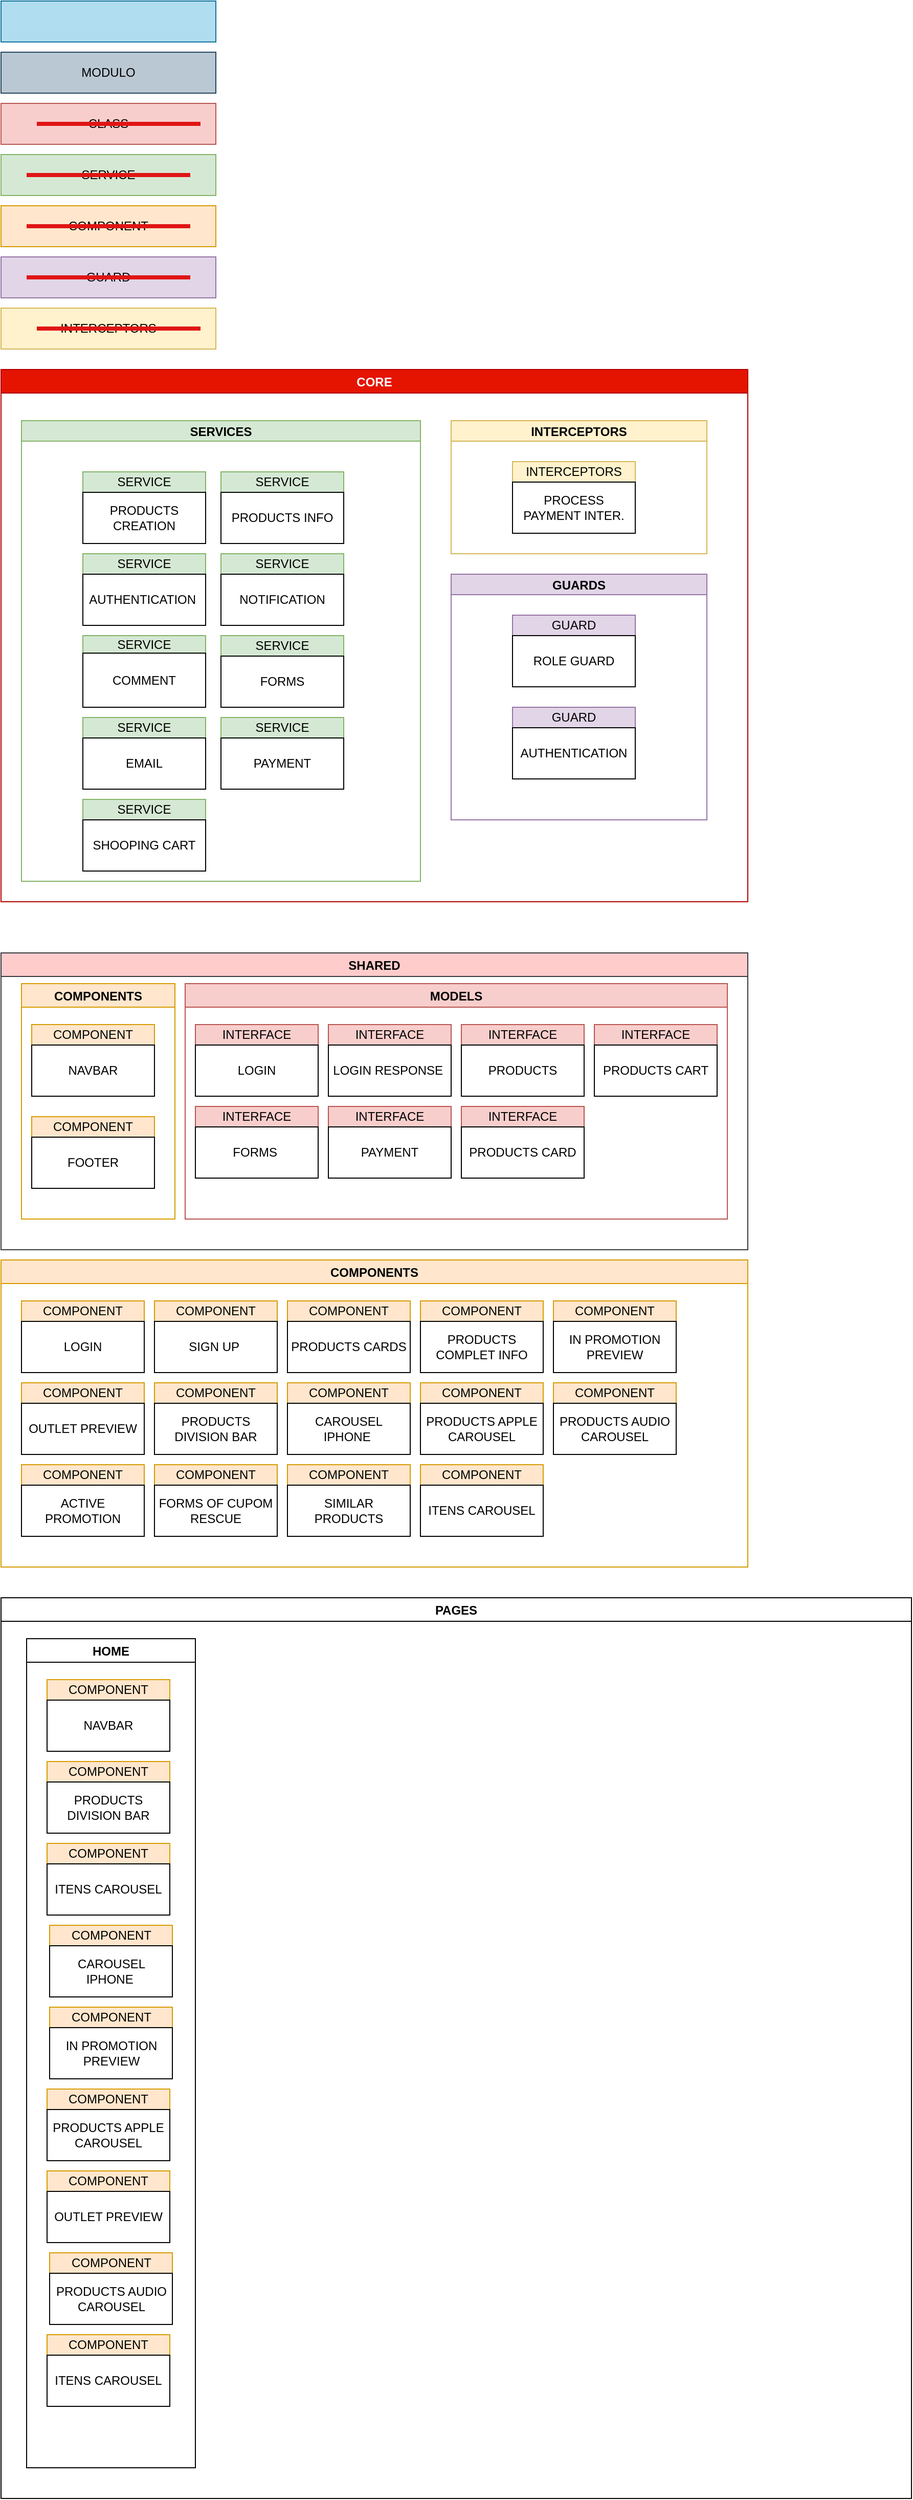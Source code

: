 <mxfile version="22.1.16" type="github">
  <diagram id="yPxyJZ8AM_hMuL3Unpa9" name="gitflow">
    <mxGraphModel dx="1131" dy="2143" grid="1" gridSize="10" guides="1" tooltips="1" connect="1" arrows="1" fold="1" page="1" pageScale="1" pageWidth="850" pageHeight="1100" math="0" shadow="0">
      <root>
        <mxCell id="0" />
        <mxCell id="1" parent="0" />
        <mxCell id="gPe9OrkZvvVKV1r3iufT-178" value="SERVICE" style="rounded=0;whiteSpace=wrap;html=1;fillColor=#d5e8d4;strokeColor=#82b366;" vertex="1" parent="1">
          <mxGeometry x="10" y="30" width="210" height="40" as="geometry" />
        </mxCell>
        <mxCell id="gPe9OrkZvvVKV1r3iufT-179" value="COMPONENT" style="rounded=0;whiteSpace=wrap;html=1;fillColor=#ffe6cc;strokeColor=#d79b00;" vertex="1" parent="1">
          <mxGeometry x="10" y="80" width="210" height="40" as="geometry" />
        </mxCell>
        <mxCell id="gPe9OrkZvvVKV1r3iufT-180" value="GUARD" style="rounded=0;whiteSpace=wrap;html=1;fillColor=#e1d5e7;strokeColor=#9673a6;" vertex="1" parent="1">
          <mxGeometry x="10" y="130" width="210" height="40" as="geometry" />
        </mxCell>
        <mxCell id="gPe9OrkZvvVKV1r3iufT-181" value="CLASS" style="rounded=0;whiteSpace=wrap;html=1;fillColor=#f8cecc;strokeColor=#b85450;" vertex="1" parent="1">
          <mxGeometry x="10" y="-20" width="210" height="40" as="geometry" />
        </mxCell>
        <mxCell id="gPe9OrkZvvVKV1r3iufT-182" value="COMPONENTS" style="swimlane;labelBackgroundColor=none;strokeColor=#d79b00;rounded=0;fillColor=#ffe6cc;" vertex="1" parent="1">
          <mxGeometry x="10" y="1110" width="730" height="300" as="geometry" />
        </mxCell>
        <mxCell id="gPe9OrkZvvVKV1r3iufT-343" value="" style="group;fixDash=0;movable=1;fillColor=#ffe6cc;strokeColor=#d79b00;" vertex="1" connectable="0" parent="gPe9OrkZvvVKV1r3iufT-182">
          <mxGeometry x="20" y="40" width="120" height="70" as="geometry" />
        </mxCell>
        <mxCell id="gPe9OrkZvvVKV1r3iufT-349" value="" style="group" vertex="1" connectable="0" parent="gPe9OrkZvvVKV1r3iufT-343">
          <mxGeometry width="120" height="70" as="geometry" />
        </mxCell>
        <mxCell id="gPe9OrkZvvVKV1r3iufT-344" value="COMPONENT" style="rounded=0;whiteSpace=wrap;html=1;fillColor=#ffe6cc;strokeColor=#d79b00;fixDash=0;movable=1;" vertex="1" parent="gPe9OrkZvvVKV1r3iufT-349">
          <mxGeometry width="120" height="20" as="geometry" />
        </mxCell>
        <mxCell id="gPe9OrkZvvVKV1r3iufT-345" value="LOGIN" style="rounded=0;whiteSpace=wrap;html=1;fixDash=0;movable=1;" vertex="1" parent="gPe9OrkZvvVKV1r3iufT-349">
          <mxGeometry y="20" width="120" height="50" as="geometry" />
        </mxCell>
        <mxCell id="gPe9OrkZvvVKV1r3iufT-365" value="" style="group" vertex="1" connectable="0" parent="gPe9OrkZvvVKV1r3iufT-182">
          <mxGeometry x="20" y="120" width="120" height="70" as="geometry" />
        </mxCell>
        <mxCell id="gPe9OrkZvvVKV1r3iufT-366" value="COMPONENT" style="rounded=0;whiteSpace=wrap;html=1;fillColor=#ffe6cc;strokeColor=#d79b00;fixDash=0;movable=1;" vertex="1" parent="gPe9OrkZvvVKV1r3iufT-365">
          <mxGeometry width="120" height="20" as="geometry" />
        </mxCell>
        <mxCell id="gPe9OrkZvvVKV1r3iufT-367" value="OUTLET PREVIEW" style="rounded=0;whiteSpace=wrap;html=1;fixDash=0;movable=1;" vertex="1" parent="gPe9OrkZvvVKV1r3iufT-365">
          <mxGeometry y="20" width="120" height="50" as="geometry" />
        </mxCell>
        <mxCell id="gPe9OrkZvvVKV1r3iufT-362" value="" style="group" vertex="1" connectable="0" parent="gPe9OrkZvvVKV1r3iufT-182">
          <mxGeometry x="540" y="40" width="120" height="70" as="geometry" />
        </mxCell>
        <mxCell id="gPe9OrkZvvVKV1r3iufT-363" value="COMPONENT" style="rounded=0;whiteSpace=wrap;html=1;fillColor=#ffe6cc;strokeColor=#d79b00;fixDash=0;movable=1;" vertex="1" parent="gPe9OrkZvvVKV1r3iufT-362">
          <mxGeometry width="120" height="20" as="geometry" />
        </mxCell>
        <mxCell id="gPe9OrkZvvVKV1r3iufT-364" value="IN PROMOTION&lt;br&gt;PREVIEW" style="rounded=0;whiteSpace=wrap;html=1;fixDash=0;movable=1;" vertex="1" parent="gPe9OrkZvvVKV1r3iufT-362">
          <mxGeometry y="20" width="120" height="50" as="geometry" />
        </mxCell>
        <mxCell id="gPe9OrkZvvVKV1r3iufT-359" value="" style="group" vertex="1" connectable="0" parent="gPe9OrkZvvVKV1r3iufT-182">
          <mxGeometry x="280" y="40" width="120" height="70" as="geometry" />
        </mxCell>
        <mxCell id="gPe9OrkZvvVKV1r3iufT-360" value="COMPONENT" style="rounded=0;whiteSpace=wrap;html=1;fillColor=#ffe6cc;strokeColor=#d79b00;fixDash=0;movable=1;" vertex="1" parent="gPe9OrkZvvVKV1r3iufT-359">
          <mxGeometry width="120" height="20" as="geometry" />
        </mxCell>
        <mxCell id="gPe9OrkZvvVKV1r3iufT-361" value="PRODUCTS CARDS" style="rounded=0;whiteSpace=wrap;html=1;fixDash=0;movable=1;" vertex="1" parent="gPe9OrkZvvVKV1r3iufT-359">
          <mxGeometry y="20" width="120" height="50" as="geometry" />
        </mxCell>
        <mxCell id="gPe9OrkZvvVKV1r3iufT-356" value="" style="group" vertex="1" connectable="0" parent="gPe9OrkZvvVKV1r3iufT-182">
          <mxGeometry x="410" y="40" width="120" height="70" as="geometry" />
        </mxCell>
        <mxCell id="gPe9OrkZvvVKV1r3iufT-357" value="COMPONENT" style="rounded=0;whiteSpace=wrap;html=1;fillColor=#ffe6cc;strokeColor=#d79b00;fixDash=0;movable=1;" vertex="1" parent="gPe9OrkZvvVKV1r3iufT-356">
          <mxGeometry width="120" height="20" as="geometry" />
        </mxCell>
        <mxCell id="gPe9OrkZvvVKV1r3iufT-358" value="PRODUCTS COMPLET INFO" style="rounded=0;whiteSpace=wrap;html=1;fixDash=0;movable=1;" vertex="1" parent="gPe9OrkZvvVKV1r3iufT-356">
          <mxGeometry y="20" width="120" height="50" as="geometry" />
        </mxCell>
        <mxCell id="gPe9OrkZvvVKV1r3iufT-353" value="" style="group" vertex="1" connectable="0" parent="gPe9OrkZvvVKV1r3iufT-182">
          <mxGeometry x="150" y="120" width="120" height="70" as="geometry" />
        </mxCell>
        <mxCell id="gPe9OrkZvvVKV1r3iufT-354" value="COMPONENT" style="rounded=0;whiteSpace=wrap;html=1;fillColor=#ffe6cc;strokeColor=#d79b00;fixDash=0;movable=1;" vertex="1" parent="gPe9OrkZvvVKV1r3iufT-353">
          <mxGeometry width="120" height="20" as="geometry" />
        </mxCell>
        <mxCell id="gPe9OrkZvvVKV1r3iufT-355" value="PRODUCTS DIVISION BAR" style="rounded=0;whiteSpace=wrap;html=1;fixDash=0;movable=1;" vertex="1" parent="gPe9OrkZvvVKV1r3iufT-353">
          <mxGeometry y="20" width="120" height="50" as="geometry" />
        </mxCell>
        <mxCell id="gPe9OrkZvvVKV1r3iufT-350" value="" style="group" vertex="1" connectable="0" parent="gPe9OrkZvvVKV1r3iufT-182">
          <mxGeometry x="150" y="40" width="120" height="70" as="geometry" />
        </mxCell>
        <mxCell id="gPe9OrkZvvVKV1r3iufT-351" value="COMPONENT" style="rounded=0;whiteSpace=wrap;html=1;fillColor=#ffe6cc;strokeColor=#d79b00;fixDash=0;movable=1;" vertex="1" parent="gPe9OrkZvvVKV1r3iufT-350">
          <mxGeometry width="120" height="20" as="geometry" />
        </mxCell>
        <mxCell id="gPe9OrkZvvVKV1r3iufT-352" value="SIGN UP&amp;nbsp;" style="rounded=0;whiteSpace=wrap;html=1;fixDash=0;movable=1;" vertex="1" parent="gPe9OrkZvvVKV1r3iufT-350">
          <mxGeometry y="20" width="120" height="50" as="geometry" />
        </mxCell>
        <mxCell id="gPe9OrkZvvVKV1r3iufT-369" value="" style="group" vertex="1" connectable="0" parent="gPe9OrkZvvVKV1r3iufT-182">
          <mxGeometry x="280" y="120" width="120" height="70" as="geometry" />
        </mxCell>
        <mxCell id="gPe9OrkZvvVKV1r3iufT-370" value="COMPONENT" style="rounded=0;whiteSpace=wrap;html=1;fillColor=#ffe6cc;strokeColor=#d79b00;fixDash=0;movable=1;" vertex="1" parent="gPe9OrkZvvVKV1r3iufT-369">
          <mxGeometry width="120" height="20" as="geometry" />
        </mxCell>
        <mxCell id="gPe9OrkZvvVKV1r3iufT-371" value="CAROUSEL &lt;br&gt;IPHONE&amp;nbsp;" style="rounded=0;whiteSpace=wrap;html=1;fixDash=0;movable=1;" vertex="1" parent="gPe9OrkZvvVKV1r3iufT-369">
          <mxGeometry y="20" width="120" height="50" as="geometry" />
        </mxCell>
        <mxCell id="gPe9OrkZvvVKV1r3iufT-372" value="" style="group" vertex="1" connectable="0" parent="gPe9OrkZvvVKV1r3iufT-182">
          <mxGeometry x="410" y="120" width="120" height="70" as="geometry" />
        </mxCell>
        <mxCell id="gPe9OrkZvvVKV1r3iufT-373" value="COMPONENT" style="rounded=0;whiteSpace=wrap;html=1;fillColor=#ffe6cc;strokeColor=#d79b00;fixDash=0;movable=1;" vertex="1" parent="gPe9OrkZvvVKV1r3iufT-372">
          <mxGeometry width="120" height="20" as="geometry" />
        </mxCell>
        <mxCell id="gPe9OrkZvvVKV1r3iufT-374" value="PRODUCTS APPLE CAROUSEL" style="rounded=0;whiteSpace=wrap;html=1;fixDash=0;movable=1;" vertex="1" parent="gPe9OrkZvvVKV1r3iufT-372">
          <mxGeometry y="20" width="120" height="50" as="geometry" />
        </mxCell>
        <mxCell id="gPe9OrkZvvVKV1r3iufT-375" value="" style="group" vertex="1" connectable="0" parent="gPe9OrkZvvVKV1r3iufT-182">
          <mxGeometry x="540" y="120" width="120" height="70" as="geometry" />
        </mxCell>
        <mxCell id="gPe9OrkZvvVKV1r3iufT-376" value="COMPONENT" style="rounded=0;whiteSpace=wrap;html=1;fillColor=#ffe6cc;strokeColor=#d79b00;fixDash=0;movable=1;" vertex="1" parent="gPe9OrkZvvVKV1r3iufT-375">
          <mxGeometry width="120" height="20" as="geometry" />
        </mxCell>
        <mxCell id="gPe9OrkZvvVKV1r3iufT-377" value="PRODUCTS AUDIO CAROUSEL" style="rounded=0;whiteSpace=wrap;html=1;fixDash=0;movable=1;" vertex="1" parent="gPe9OrkZvvVKV1r3iufT-375">
          <mxGeometry y="20" width="120" height="50" as="geometry" />
        </mxCell>
        <mxCell id="gPe9OrkZvvVKV1r3iufT-379" value="" style="group" vertex="1" connectable="0" parent="gPe9OrkZvvVKV1r3iufT-182">
          <mxGeometry x="20" y="200" width="120" height="70" as="geometry" />
        </mxCell>
        <mxCell id="gPe9OrkZvvVKV1r3iufT-380" value="COMPONENT" style="rounded=0;whiteSpace=wrap;html=1;fillColor=#ffe6cc;strokeColor=#d79b00;fixDash=0;movable=1;" vertex="1" parent="gPe9OrkZvvVKV1r3iufT-379">
          <mxGeometry width="120" height="20" as="geometry" />
        </mxCell>
        <mxCell id="gPe9OrkZvvVKV1r3iufT-381" value="ACTIVE PROMOTION" style="rounded=0;whiteSpace=wrap;html=1;fixDash=0;movable=1;" vertex="1" parent="gPe9OrkZvvVKV1r3iufT-379">
          <mxGeometry y="20" width="120" height="50" as="geometry" />
        </mxCell>
        <mxCell id="gPe9OrkZvvVKV1r3iufT-382" value="" style="group" vertex="1" connectable="0" parent="gPe9OrkZvvVKV1r3iufT-182">
          <mxGeometry x="150" y="200" width="120" height="70" as="geometry" />
        </mxCell>
        <mxCell id="gPe9OrkZvvVKV1r3iufT-383" value="COMPONENT" style="rounded=0;whiteSpace=wrap;html=1;fillColor=#ffe6cc;strokeColor=#d79b00;fixDash=0;movable=1;" vertex="1" parent="gPe9OrkZvvVKV1r3iufT-382">
          <mxGeometry width="120" height="20" as="geometry" />
        </mxCell>
        <mxCell id="gPe9OrkZvvVKV1r3iufT-384" value="FORMS OF CUPOM RESCUE" style="rounded=0;whiteSpace=wrap;html=1;fixDash=0;movable=1;" vertex="1" parent="gPe9OrkZvvVKV1r3iufT-382">
          <mxGeometry y="20" width="120" height="50" as="geometry" />
        </mxCell>
        <mxCell id="gPe9OrkZvvVKV1r3iufT-385" value="" style="group" vertex="1" connectable="0" parent="gPe9OrkZvvVKV1r3iufT-182">
          <mxGeometry x="280" y="200" width="120" height="70" as="geometry" />
        </mxCell>
        <mxCell id="gPe9OrkZvvVKV1r3iufT-386" value="COMPONENT" style="rounded=0;whiteSpace=wrap;html=1;fillColor=#ffe6cc;strokeColor=#d79b00;fixDash=0;movable=1;" vertex="1" parent="gPe9OrkZvvVKV1r3iufT-385">
          <mxGeometry width="120" height="20" as="geometry" />
        </mxCell>
        <mxCell id="gPe9OrkZvvVKV1r3iufT-387" value="SIMILAR &lt;br&gt;PRODUCTS" style="rounded=0;whiteSpace=wrap;html=1;fixDash=0;movable=1;" vertex="1" parent="gPe9OrkZvvVKV1r3iufT-385">
          <mxGeometry y="20" width="120" height="50" as="geometry" />
        </mxCell>
        <mxCell id="gPe9OrkZvvVKV1r3iufT-402" value="" style="group" vertex="1" connectable="0" parent="gPe9OrkZvvVKV1r3iufT-182">
          <mxGeometry x="410" y="200" width="120" height="70" as="geometry" />
        </mxCell>
        <mxCell id="gPe9OrkZvvVKV1r3iufT-403" value="COMPONENT" style="rounded=0;whiteSpace=wrap;html=1;fillColor=#ffe6cc;strokeColor=#d79b00;fixDash=0;movable=1;" vertex="1" parent="gPe9OrkZvvVKV1r3iufT-402">
          <mxGeometry width="120" height="20" as="geometry" />
        </mxCell>
        <mxCell id="gPe9OrkZvvVKV1r3iufT-404" value="ITENS CAROUSEL" style="rounded=0;whiteSpace=wrap;html=1;fixDash=0;movable=1;" vertex="1" parent="gPe9OrkZvvVKV1r3iufT-402">
          <mxGeometry y="20" width="120" height="50" as="geometry" />
        </mxCell>
        <mxCell id="gPe9OrkZvvVKV1r3iufT-183" value="CORE" style="swimlane;rounded=0;fillColor=#e51400;strokeColor=#B20000;fontColor=#ffffff;" vertex="1" parent="1">
          <mxGeometry x="10" y="240" width="730" height="520" as="geometry" />
        </mxCell>
        <mxCell id="gPe9OrkZvvVKV1r3iufT-226" value="SERVICES" style="swimlane;startSize=20;horizontal=1;containerType=tree;newEdgeStyle={&quot;edgeStyle&quot;:&quot;elbowEdgeStyle&quot;,&quot;startArrow&quot;:&quot;none&quot;,&quot;endArrow&quot;:&quot;none&quot;};fillColor=#d5e8d4;strokeColor=#82b366;" vertex="1" parent="gPe9OrkZvvVKV1r3iufT-183">
          <mxGeometry x="20" y="50" width="390" height="450" as="geometry" />
        </mxCell>
        <mxCell id="gPe9OrkZvvVKV1r3iufT-203" value="" style="group;fixDash=0;movable=1;" vertex="1" connectable="0" parent="gPe9OrkZvvVKV1r3iufT-226">
          <mxGeometry x="195" y="290" width="120" height="70" as="geometry" />
        </mxCell>
        <mxCell id="gPe9OrkZvvVKV1r3iufT-204" value="SERVICE" style="rounded=0;whiteSpace=wrap;html=1;fillColor=#d5e8d4;strokeColor=#82b366;fixDash=0;movable=1;" vertex="1" parent="gPe9OrkZvvVKV1r3iufT-203">
          <mxGeometry width="120" height="20" as="geometry" />
        </mxCell>
        <mxCell id="gPe9OrkZvvVKV1r3iufT-205" value="PAYMENT" style="rounded=0;whiteSpace=wrap;html=1;fixDash=0;movable=1;" vertex="1" parent="gPe9OrkZvvVKV1r3iufT-203">
          <mxGeometry y="20" width="120" height="50" as="geometry" />
        </mxCell>
        <mxCell id="gPe9OrkZvvVKV1r3iufT-236" style="edgeStyle=orthogonalEdgeStyle;orthogonalLoop=1;jettySize=auto;html=1;exitX=0.5;exitY=1;exitDx=0;exitDy=0;fixDash=0;movable=1;" edge="1" parent="gPe9OrkZvvVKV1r3iufT-203" source="gPe9OrkZvvVKV1r3iufT-204" target="gPe9OrkZvvVKV1r3iufT-204">
          <mxGeometry relative="1" as="geometry" />
        </mxCell>
        <mxCell id="gPe9OrkZvvVKV1r3iufT-238" value="" style="group;fixDash=0;movable=1;" vertex="1" connectable="0" parent="gPe9OrkZvvVKV1r3iufT-226">
          <mxGeometry x="60" y="130" width="120" height="70" as="geometry" />
        </mxCell>
        <mxCell id="gPe9OrkZvvVKV1r3iufT-239" value="SERVICE" style="rounded=0;whiteSpace=wrap;html=1;fillColor=#d5e8d4;strokeColor=#82b366;fixDash=0;movable=1;" vertex="1" parent="gPe9OrkZvvVKV1r3iufT-238">
          <mxGeometry width="120" height="20" as="geometry" />
        </mxCell>
        <mxCell id="gPe9OrkZvvVKV1r3iufT-240" value="AUTHENTICATION&amp;nbsp;" style="rounded=0;whiteSpace=wrap;html=1;fixDash=0;movable=1;" vertex="1" parent="gPe9OrkZvvVKV1r3iufT-238">
          <mxGeometry y="20" width="120" height="50" as="geometry" />
        </mxCell>
        <mxCell id="gPe9OrkZvvVKV1r3iufT-241" value="" style="group;fixDash=0;movable=1;" vertex="1" connectable="0" parent="gPe9OrkZvvVKV1r3iufT-226">
          <mxGeometry x="195" y="130" width="120" height="70" as="geometry" />
        </mxCell>
        <mxCell id="gPe9OrkZvvVKV1r3iufT-242" value="SERVICE" style="rounded=0;whiteSpace=wrap;html=1;fillColor=#d5e8d4;strokeColor=#82b366;fixDash=0;movable=1;" vertex="1" parent="gPe9OrkZvvVKV1r3iufT-241">
          <mxGeometry width="120" height="20" as="geometry" />
        </mxCell>
        <mxCell id="gPe9OrkZvvVKV1r3iufT-243" value="NOTIFICATION" style="rounded=0;whiteSpace=wrap;html=1;fixDash=0;movable=1;" vertex="1" parent="gPe9OrkZvvVKV1r3iufT-241">
          <mxGeometry y="20" width="120" height="50" as="geometry" />
        </mxCell>
        <mxCell id="gPe9OrkZvvVKV1r3iufT-247" value="" style="group;fixDash=0;movable=1;" vertex="1" connectable="0" parent="gPe9OrkZvvVKV1r3iufT-226">
          <mxGeometry x="195" y="210" width="120" height="70" as="geometry" />
        </mxCell>
        <mxCell id="gPe9OrkZvvVKV1r3iufT-248" value="SERVICE" style="rounded=0;whiteSpace=wrap;html=1;fillColor=#d5e8d4;strokeColor=#82b366;fixDash=0;movable=1;" vertex="1" parent="gPe9OrkZvvVKV1r3iufT-247">
          <mxGeometry width="120" height="20" as="geometry" />
        </mxCell>
        <mxCell id="gPe9OrkZvvVKV1r3iufT-249" value="FORMS" style="rounded=0;whiteSpace=wrap;html=1;fixDash=0;movable=1;" vertex="1" parent="gPe9OrkZvvVKV1r3iufT-247">
          <mxGeometry y="20" width="120" height="50" as="geometry" />
        </mxCell>
        <mxCell id="gPe9OrkZvvVKV1r3iufT-252" value="" style="group;fixDash=0;movable=1;" vertex="1" connectable="0" parent="gPe9OrkZvvVKV1r3iufT-226">
          <mxGeometry x="60" y="50" width="120" height="70" as="geometry" />
        </mxCell>
        <mxCell id="gPe9OrkZvvVKV1r3iufT-253" value="SERVICE" style="rounded=0;whiteSpace=wrap;html=1;fillColor=#d5e8d4;strokeColor=#82b366;fixDash=0;movable=1;" vertex="1" parent="gPe9OrkZvvVKV1r3iufT-252">
          <mxGeometry width="120" height="20" as="geometry" />
        </mxCell>
        <mxCell id="gPe9OrkZvvVKV1r3iufT-254" value="PRODUCTS CREATION" style="rounded=0;whiteSpace=wrap;html=1;fixDash=0;movable=1;" vertex="1" parent="gPe9OrkZvvVKV1r3iufT-252">
          <mxGeometry y="20" width="120" height="50" as="geometry" />
        </mxCell>
        <mxCell id="gPe9OrkZvvVKV1r3iufT-255" value="" style="group;fixDash=0;movable=1;" vertex="1" connectable="0" parent="gPe9OrkZvvVKV1r3iufT-226">
          <mxGeometry x="195" y="50" width="120" height="70" as="geometry" />
        </mxCell>
        <mxCell id="gPe9OrkZvvVKV1r3iufT-256" value="SERVICE" style="rounded=0;whiteSpace=wrap;html=1;fillColor=#d5e8d4;strokeColor=#82b366;fixDash=0;movable=1;" vertex="1" parent="gPe9OrkZvvVKV1r3iufT-255">
          <mxGeometry width="120" height="20" as="geometry" />
        </mxCell>
        <mxCell id="gPe9OrkZvvVKV1r3iufT-257" value="PRODUCTS INFO" style="rounded=0;whiteSpace=wrap;html=1;fixDash=0;movable=1;" vertex="1" parent="gPe9OrkZvvVKV1r3iufT-255">
          <mxGeometry y="20" width="120" height="50" as="geometry" />
        </mxCell>
        <mxCell id="gPe9OrkZvvVKV1r3iufT-223" value="" style="group;fixDash=0;movable=1;" vertex="1" connectable="0" parent="gPe9OrkZvvVKV1r3iufT-226">
          <mxGeometry x="60" y="210" width="120" height="70" as="geometry" />
        </mxCell>
        <mxCell id="gPe9OrkZvvVKV1r3iufT-224" value="SERVICE" style="rounded=0;whiteSpace=wrap;html=1;fillColor=#d5e8d4;strokeColor=#82b366;fixDash=0;movable=1;" vertex="1" parent="gPe9OrkZvvVKV1r3iufT-223">
          <mxGeometry width="120" height="17.14" as="geometry" />
        </mxCell>
        <mxCell id="gPe9OrkZvvVKV1r3iufT-225" value="COMMENT" style="rounded=0;whiteSpace=wrap;html=1;fixDash=0;movable=1;" vertex="1" parent="gPe9OrkZvvVKV1r3iufT-223">
          <mxGeometry y="17.14" width="120" height="52.86" as="geometry" />
        </mxCell>
        <mxCell id="gPe9OrkZvvVKV1r3iufT-220" value="" style="group;fixDash=0;movable=1;" vertex="1" connectable="0" parent="gPe9OrkZvvVKV1r3iufT-226">
          <mxGeometry x="60" y="290" width="120" height="70" as="geometry" />
        </mxCell>
        <mxCell id="gPe9OrkZvvVKV1r3iufT-221" value="SERVICE" style="rounded=0;whiteSpace=wrap;html=1;fillColor=#d5e8d4;strokeColor=#82b366;fixDash=0;movable=1;" vertex="1" parent="gPe9OrkZvvVKV1r3iufT-220">
          <mxGeometry width="120" height="20" as="geometry" />
        </mxCell>
        <mxCell id="gPe9OrkZvvVKV1r3iufT-222" value="EMAIL" style="rounded=0;whiteSpace=wrap;html=1;fixDash=0;movable=1;" vertex="1" parent="gPe9OrkZvvVKV1r3iufT-220">
          <mxGeometry y="20" width="120" height="50" as="geometry" />
        </mxCell>
        <mxCell id="gPe9OrkZvvVKV1r3iufT-330" value="SERVICE" style="rounded=0;whiteSpace=wrap;html=1;fillColor=#d5e8d4;strokeColor=#82b366;fixDash=0;movable=1;" vertex="1" parent="gPe9OrkZvvVKV1r3iufT-226">
          <mxGeometry x="60" y="370" width="120" height="20" as="geometry" />
        </mxCell>
        <mxCell id="gPe9OrkZvvVKV1r3iufT-331" value="SHOOPING CART" style="rounded=0;whiteSpace=wrap;html=1;fixDash=0;movable=1;" vertex="1" parent="gPe9OrkZvvVKV1r3iufT-226">
          <mxGeometry x="60" y="390" width="120" height="50" as="geometry" />
        </mxCell>
        <mxCell id="gPe9OrkZvvVKV1r3iufT-267" value="INTERCEPTORS" style="swimlane;startSize=20;horizontal=1;containerType=tree;newEdgeStyle={&quot;edgeStyle&quot;:&quot;elbowEdgeStyle&quot;,&quot;startArrow&quot;:&quot;none&quot;,&quot;endArrow&quot;:&quot;none&quot;};fillColor=#fff2cc;strokeColor=#d6b656;" vertex="1" parent="gPe9OrkZvvVKV1r3iufT-183">
          <mxGeometry x="440" y="50" width="250" height="130" as="geometry" />
        </mxCell>
        <mxCell id="gPe9OrkZvvVKV1r3iufT-264" value="" style="group" vertex="1" connectable="0" parent="gPe9OrkZvvVKV1r3iufT-267">
          <mxGeometry x="60" y="40" width="120" height="70" as="geometry" />
        </mxCell>
        <mxCell id="gPe9OrkZvvVKV1r3iufT-265" value="INTERCEPTORS" style="rounded=0;whiteSpace=wrap;html=1;fillColor=#fff2cc;strokeColor=#d6b656;" vertex="1" parent="gPe9OrkZvvVKV1r3iufT-264">
          <mxGeometry width="120" height="20" as="geometry" />
        </mxCell>
        <mxCell id="gPe9OrkZvvVKV1r3iufT-266" value="PROCESS PAYMENT INTER." style="rounded=0;whiteSpace=wrap;html=1;" vertex="1" parent="gPe9OrkZvvVKV1r3iufT-264">
          <mxGeometry y="20" width="120" height="50" as="geometry" />
        </mxCell>
        <mxCell id="gPe9OrkZvvVKV1r3iufT-298" value="GUARDS" style="swimlane;startSize=20;horizontal=1;containerType=tree;newEdgeStyle={&quot;edgeStyle&quot;:&quot;elbowEdgeStyle&quot;,&quot;startArrow&quot;:&quot;none&quot;,&quot;endArrow&quot;:&quot;none&quot;};fillColor=#e1d5e7;strokeColor=#9673a6;" vertex="1" parent="gPe9OrkZvvVKV1r3iufT-183">
          <mxGeometry x="440" y="200" width="250" height="240" as="geometry" />
        </mxCell>
        <mxCell id="gPe9OrkZvvVKV1r3iufT-261" value="" style="group" vertex="1" connectable="0" parent="gPe9OrkZvvVKV1r3iufT-298">
          <mxGeometry x="60" y="40" width="120" height="70" as="geometry" />
        </mxCell>
        <mxCell id="gPe9OrkZvvVKV1r3iufT-262" value="GUARD" style="rounded=0;whiteSpace=wrap;html=1;fillColor=#e1d5e7;strokeColor=#9673a6;" vertex="1" parent="gPe9OrkZvvVKV1r3iufT-261">
          <mxGeometry width="120" height="20" as="geometry" />
        </mxCell>
        <mxCell id="gPe9OrkZvvVKV1r3iufT-263" value="ROLE GUARD" style="rounded=0;whiteSpace=wrap;html=1;" vertex="1" parent="gPe9OrkZvvVKV1r3iufT-261">
          <mxGeometry y="20" width="120" height="50" as="geometry" />
        </mxCell>
        <mxCell id="gPe9OrkZvvVKV1r3iufT-302" value="" style="group" vertex="1" connectable="0" parent="gPe9OrkZvvVKV1r3iufT-298">
          <mxGeometry x="60" y="130" width="120" height="70" as="geometry" />
        </mxCell>
        <mxCell id="gPe9OrkZvvVKV1r3iufT-303" value="GUARD" style="rounded=0;whiteSpace=wrap;html=1;fillColor=#e1d5e7;strokeColor=#9673a6;" vertex="1" parent="gPe9OrkZvvVKV1r3iufT-302">
          <mxGeometry width="120" height="20" as="geometry" />
        </mxCell>
        <mxCell id="gPe9OrkZvvVKV1r3iufT-304" value="AUTHENTICATION" style="rounded=0;whiteSpace=wrap;html=1;" vertex="1" parent="gPe9OrkZvvVKV1r3iufT-302">
          <mxGeometry y="20" width="120" height="50" as="geometry" />
        </mxCell>
        <mxCell id="gPe9OrkZvvVKV1r3iufT-184" value="SHARED" style="swimlane;rounded=0;fillColor=#ffcccc;strokeColor=#36393d;" vertex="1" parent="1">
          <mxGeometry x="10" y="810" width="730" height="290" as="geometry" />
        </mxCell>
        <mxCell id="gPe9OrkZvvVKV1r3iufT-305" value="COMPONENTS" style="swimlane;labelBackgroundColor=none;strokeColor=#d79b00;rounded=0;fillColor=#ffe6cc;" vertex="1" parent="gPe9OrkZvvVKV1r3iufT-184">
          <mxGeometry x="20" y="30" width="150" height="230" as="geometry" />
        </mxCell>
        <mxCell id="gPe9OrkZvvVKV1r3iufT-306" value="" style="group;fixDash=0;movable=1;fillColor=#ffe6cc;strokeColor=#d79b00;" vertex="1" connectable="0" parent="gPe9OrkZvvVKV1r3iufT-305">
          <mxGeometry x="10" y="40" width="120" height="70" as="geometry" />
        </mxCell>
        <mxCell id="gPe9OrkZvvVKV1r3iufT-307" value="COMPONENT" style="rounded=0;whiteSpace=wrap;html=1;fillColor=#ffe6cc;strokeColor=#d79b00;fixDash=0;movable=1;" vertex="1" parent="gPe9OrkZvvVKV1r3iufT-306">
          <mxGeometry width="120" height="20" as="geometry" />
        </mxCell>
        <mxCell id="gPe9OrkZvvVKV1r3iufT-308" value="NAVBAR" style="rounded=0;whiteSpace=wrap;html=1;fixDash=0;movable=1;" vertex="1" parent="gPe9OrkZvvVKV1r3iufT-306">
          <mxGeometry y="20" width="120" height="50" as="geometry" />
        </mxCell>
        <mxCell id="gPe9OrkZvvVKV1r3iufT-310" value="" style="group;fixDash=0;movable=1;fillColor=#ffe6cc;strokeColor=#d79b00;" vertex="1" connectable="0" parent="gPe9OrkZvvVKV1r3iufT-305">
          <mxGeometry x="10" y="130" width="120" height="70" as="geometry" />
        </mxCell>
        <mxCell id="gPe9OrkZvvVKV1r3iufT-311" value="COMPONENT" style="rounded=0;whiteSpace=wrap;html=1;fillColor=#ffe6cc;strokeColor=#d79b00;fixDash=0;movable=1;" vertex="1" parent="gPe9OrkZvvVKV1r3iufT-310">
          <mxGeometry width="120" height="20" as="geometry" />
        </mxCell>
        <mxCell id="gPe9OrkZvvVKV1r3iufT-312" value="FOOTER" style="rounded=0;whiteSpace=wrap;html=1;fixDash=0;movable=1;" vertex="1" parent="gPe9OrkZvvVKV1r3iufT-310">
          <mxGeometry y="20" width="120" height="50" as="geometry" />
        </mxCell>
        <mxCell id="gPe9OrkZvvVKV1r3iufT-313" value="MODELS" style="swimlane;labelBackgroundColor=none;strokeColor=#b85450;rounded=0;fillColor=#f8cecc;" vertex="1" parent="gPe9OrkZvvVKV1r3iufT-184">
          <mxGeometry x="180" y="30" width="530" height="230" as="geometry" />
        </mxCell>
        <mxCell id="gPe9OrkZvvVKV1r3iufT-314" value="" style="group;fixDash=0;movable=1;fillColor=#f8cecc;strokeColor=#b85450;" vertex="1" connectable="0" parent="gPe9OrkZvvVKV1r3iufT-313">
          <mxGeometry x="10" y="40" width="120" height="70" as="geometry" />
        </mxCell>
        <mxCell id="gPe9OrkZvvVKV1r3iufT-315" value="INTERFACE" style="rounded=0;whiteSpace=wrap;html=1;fillColor=#f8cecc;strokeColor=#b85450;fixDash=0;movable=1;" vertex="1" parent="gPe9OrkZvvVKV1r3iufT-314">
          <mxGeometry width="120" height="20" as="geometry" />
        </mxCell>
        <mxCell id="gPe9OrkZvvVKV1r3iufT-316" value="LOGIN" style="rounded=0;whiteSpace=wrap;html=1;fixDash=0;movable=1;" vertex="1" parent="gPe9OrkZvvVKV1r3iufT-314">
          <mxGeometry y="20" width="120" height="50" as="geometry" />
        </mxCell>
        <mxCell id="gPe9OrkZvvVKV1r3iufT-320" value="" style="group;fixDash=0;movable=1;fillColor=#f8cecc;strokeColor=#b85450;" vertex="1" connectable="0" parent="gPe9OrkZvvVKV1r3iufT-313">
          <mxGeometry x="140" y="40" width="120" height="70" as="geometry" />
        </mxCell>
        <mxCell id="gPe9OrkZvvVKV1r3iufT-321" value="INTERFACE" style="rounded=0;whiteSpace=wrap;html=1;fillColor=#f8cecc;strokeColor=#b85450;fixDash=0;movable=1;" vertex="1" parent="gPe9OrkZvvVKV1r3iufT-320">
          <mxGeometry width="120" height="20" as="geometry" />
        </mxCell>
        <mxCell id="gPe9OrkZvvVKV1r3iufT-322" value="LOGIN RESPONSE&amp;nbsp;" style="rounded=0;whiteSpace=wrap;html=1;fixDash=0;movable=1;" vertex="1" parent="gPe9OrkZvvVKV1r3iufT-320">
          <mxGeometry y="20" width="120" height="50" as="geometry" />
        </mxCell>
        <mxCell id="gPe9OrkZvvVKV1r3iufT-324" value="" style="group;fixDash=0;movable=1;fillColor=#f8cecc;strokeColor=#b85450;" vertex="1" connectable="0" parent="gPe9OrkZvvVKV1r3iufT-313">
          <mxGeometry x="270" y="40" width="120" height="70" as="geometry" />
        </mxCell>
        <mxCell id="gPe9OrkZvvVKV1r3iufT-325" value="INTERFACE" style="rounded=0;whiteSpace=wrap;html=1;fillColor=#f8cecc;strokeColor=#b85450;fixDash=0;movable=1;" vertex="1" parent="gPe9OrkZvvVKV1r3iufT-324">
          <mxGeometry width="120" height="20" as="geometry" />
        </mxCell>
        <mxCell id="gPe9OrkZvvVKV1r3iufT-326" value="PRODUCTS" style="rounded=0;whiteSpace=wrap;html=1;fixDash=0;movable=1;" vertex="1" parent="gPe9OrkZvvVKV1r3iufT-324">
          <mxGeometry y="20" width="120" height="50" as="geometry" />
        </mxCell>
        <mxCell id="gPe9OrkZvvVKV1r3iufT-327" value="" style="group;fixDash=0;movable=1;fillColor=#f8cecc;strokeColor=#b85450;" vertex="1" connectable="0" parent="gPe9OrkZvvVKV1r3iufT-313">
          <mxGeometry x="140" y="120" width="120" height="70" as="geometry" />
        </mxCell>
        <mxCell id="gPe9OrkZvvVKV1r3iufT-328" value="INTERFACE" style="rounded=0;whiteSpace=wrap;html=1;fillColor=#f8cecc;strokeColor=#b85450;fixDash=0;movable=1;" vertex="1" parent="gPe9OrkZvvVKV1r3iufT-327">
          <mxGeometry width="120" height="20" as="geometry" />
        </mxCell>
        <mxCell id="gPe9OrkZvvVKV1r3iufT-329" value="PAYMENT" style="rounded=0;whiteSpace=wrap;html=1;fixDash=0;movable=1;" vertex="1" parent="gPe9OrkZvvVKV1r3iufT-327">
          <mxGeometry y="20" width="120" height="50" as="geometry" />
        </mxCell>
        <mxCell id="gPe9OrkZvvVKV1r3iufT-332" value="" style="group;fixDash=0;movable=1;fillColor=#f8cecc;strokeColor=#b85450;" vertex="1" connectable="0" parent="gPe9OrkZvvVKV1r3iufT-313">
          <mxGeometry x="10" y="120" width="120" height="70" as="geometry" />
        </mxCell>
        <mxCell id="gPe9OrkZvvVKV1r3iufT-333" value="INTERFACE" style="rounded=0;whiteSpace=wrap;html=1;fillColor=#f8cecc;strokeColor=#b85450;fixDash=0;movable=1;" vertex="1" parent="gPe9OrkZvvVKV1r3iufT-332">
          <mxGeometry width="120" height="20" as="geometry" />
        </mxCell>
        <mxCell id="gPe9OrkZvvVKV1r3iufT-334" value="FORMS&amp;nbsp;" style="rounded=0;whiteSpace=wrap;html=1;fixDash=0;movable=1;" vertex="1" parent="gPe9OrkZvvVKV1r3iufT-332">
          <mxGeometry y="20" width="120" height="50" as="geometry" />
        </mxCell>
        <mxCell id="gPe9OrkZvvVKV1r3iufT-336" value="" style="group;fixDash=0;movable=1;fillColor=#f8cecc;strokeColor=#b85450;" vertex="1" connectable="0" parent="gPe9OrkZvvVKV1r3iufT-313">
          <mxGeometry x="400" y="40" width="120" height="70" as="geometry" />
        </mxCell>
        <mxCell id="gPe9OrkZvvVKV1r3iufT-337" value="INTERFACE" style="rounded=0;whiteSpace=wrap;html=1;fillColor=#f8cecc;strokeColor=#b85450;fixDash=0;movable=1;" vertex="1" parent="gPe9OrkZvvVKV1r3iufT-336">
          <mxGeometry width="120" height="20" as="geometry" />
        </mxCell>
        <mxCell id="gPe9OrkZvvVKV1r3iufT-338" value="PRODUCTS CART" style="rounded=0;whiteSpace=wrap;html=1;fixDash=0;movable=1;" vertex="1" parent="gPe9OrkZvvVKV1r3iufT-336">
          <mxGeometry y="20" width="120" height="50" as="geometry" />
        </mxCell>
        <mxCell id="gPe9OrkZvvVKV1r3iufT-339" value="" style="group;fixDash=0;movable=1;fillColor=#f8cecc;strokeColor=#b85450;" vertex="1" connectable="0" parent="gPe9OrkZvvVKV1r3iufT-313">
          <mxGeometry x="270" y="120" width="120" height="70" as="geometry" />
        </mxCell>
        <mxCell id="gPe9OrkZvvVKV1r3iufT-340" value="INTERFACE" style="rounded=0;whiteSpace=wrap;html=1;fillColor=#f8cecc;strokeColor=#b85450;fixDash=0;movable=1;" vertex="1" parent="gPe9OrkZvvVKV1r3iufT-339">
          <mxGeometry width="120" height="20" as="geometry" />
        </mxCell>
        <mxCell id="gPe9OrkZvvVKV1r3iufT-341" value="PRODUCTS CARD" style="rounded=0;whiteSpace=wrap;html=1;fixDash=0;movable=1;" vertex="1" parent="gPe9OrkZvvVKV1r3iufT-339">
          <mxGeometry y="20" width="120" height="50" as="geometry" />
        </mxCell>
        <mxCell id="gPe9OrkZvvVKV1r3iufT-185" value="PAGES" style="swimlane;rounded=0;" vertex="1" parent="1">
          <mxGeometry x="10" y="1440" width="890" height="880" as="geometry" />
        </mxCell>
        <mxCell id="gPe9OrkZvvVKV1r3iufT-395" value="HOME" style="swimlane;rounded=0;" vertex="1" parent="gPe9OrkZvvVKV1r3iufT-185">
          <mxGeometry x="25" y="40" width="165" height="810" as="geometry" />
        </mxCell>
        <mxCell id="gPe9OrkZvvVKV1r3iufT-396" value="" style="group;fixDash=0;movable=1;fillColor=#ffe6cc;strokeColor=#d79b00;imageVerticalAlign=middle;" vertex="1" connectable="0" parent="gPe9OrkZvvVKV1r3iufT-395">
          <mxGeometry x="20" y="40" width="120" height="70" as="geometry" />
        </mxCell>
        <mxCell id="gPe9OrkZvvVKV1r3iufT-397" value="COMPONENT" style="rounded=0;whiteSpace=wrap;html=1;fillColor=#ffe6cc;strokeColor=#d79b00;fixDash=0;movable=1;imageVerticalAlign=middle;" vertex="1" parent="gPe9OrkZvvVKV1r3iufT-396">
          <mxGeometry width="120" height="20" as="geometry" />
        </mxCell>
        <mxCell id="gPe9OrkZvvVKV1r3iufT-398" value="NAVBAR" style="rounded=0;whiteSpace=wrap;html=1;fixDash=0;movable=1;imageVerticalAlign=middle;" vertex="1" parent="gPe9OrkZvvVKV1r3iufT-396">
          <mxGeometry y="20" width="120" height="50" as="geometry" />
        </mxCell>
        <mxCell id="gPe9OrkZvvVKV1r3iufT-399" value="" style="group;imageVerticalAlign=middle;" vertex="1" connectable="0" parent="gPe9OrkZvvVKV1r3iufT-395">
          <mxGeometry x="20" y="120" width="120" height="70" as="geometry" />
        </mxCell>
        <mxCell id="gPe9OrkZvvVKV1r3iufT-400" value="COMPONENT" style="rounded=0;whiteSpace=wrap;html=1;fillColor=#ffe6cc;strokeColor=#d79b00;fixDash=0;movable=1;imageVerticalAlign=middle;" vertex="1" parent="gPe9OrkZvvVKV1r3iufT-399">
          <mxGeometry width="120" height="20" as="geometry" />
        </mxCell>
        <mxCell id="gPe9OrkZvvVKV1r3iufT-401" value="PRODUCTS DIVISION BAR" style="rounded=0;whiteSpace=wrap;html=1;fixDash=0;movable=1;imageVerticalAlign=middle;" vertex="1" parent="gPe9OrkZvvVKV1r3iufT-399">
          <mxGeometry y="20" width="120" height="50" as="geometry" />
        </mxCell>
        <mxCell id="gPe9OrkZvvVKV1r3iufT-405" value="" style="group;imageVerticalAlign=middle;" vertex="1" connectable="0" parent="gPe9OrkZvvVKV1r3iufT-395">
          <mxGeometry x="20" y="200" width="120" height="70" as="geometry" />
        </mxCell>
        <mxCell id="gPe9OrkZvvVKV1r3iufT-406" value="COMPONENT" style="rounded=0;whiteSpace=wrap;html=1;fillColor=#ffe6cc;strokeColor=#d79b00;fixDash=0;movable=1;imageVerticalAlign=middle;" vertex="1" parent="gPe9OrkZvvVKV1r3iufT-405">
          <mxGeometry width="120" height="20" as="geometry" />
        </mxCell>
        <mxCell id="gPe9OrkZvvVKV1r3iufT-407" value="ITENS CAROUSEL" style="rounded=0;whiteSpace=wrap;html=1;fixDash=0;movable=1;imageVerticalAlign=middle;" vertex="1" parent="gPe9OrkZvvVKV1r3iufT-405">
          <mxGeometry y="20" width="120" height="50" as="geometry" />
        </mxCell>
        <mxCell id="gPe9OrkZvvVKV1r3iufT-408" value="" style="group;imageVerticalAlign=middle;" vertex="1" connectable="0" parent="gPe9OrkZvvVKV1r3iufT-395">
          <mxGeometry x="22.5" y="280" width="120" height="70" as="geometry" />
        </mxCell>
        <mxCell id="gPe9OrkZvvVKV1r3iufT-409" value="COMPONENT" style="rounded=0;whiteSpace=wrap;html=1;fillColor=#ffe6cc;strokeColor=#d79b00;fixDash=0;movable=1;imageVerticalAlign=middle;" vertex="1" parent="gPe9OrkZvvVKV1r3iufT-408">
          <mxGeometry width="120" height="20" as="geometry" />
        </mxCell>
        <mxCell id="gPe9OrkZvvVKV1r3iufT-410" value="CAROUSEL &lt;br&gt;IPHONE&amp;nbsp;" style="rounded=0;whiteSpace=wrap;html=1;fixDash=0;movable=1;imageVerticalAlign=middle;" vertex="1" parent="gPe9OrkZvvVKV1r3iufT-408">
          <mxGeometry y="20" width="120" height="50" as="geometry" />
        </mxCell>
        <mxCell id="gPe9OrkZvvVKV1r3iufT-411" value="" style="group;imageVerticalAlign=middle;" vertex="1" connectable="0" parent="gPe9OrkZvvVKV1r3iufT-395">
          <mxGeometry x="22.5" y="360" width="120" height="70" as="geometry" />
        </mxCell>
        <mxCell id="gPe9OrkZvvVKV1r3iufT-412" value="COMPONENT" style="rounded=0;whiteSpace=wrap;html=1;fillColor=#ffe6cc;strokeColor=#d79b00;fixDash=0;movable=1;imageVerticalAlign=middle;" vertex="1" parent="gPe9OrkZvvVKV1r3iufT-411">
          <mxGeometry width="120" height="20" as="geometry" />
        </mxCell>
        <mxCell id="gPe9OrkZvvVKV1r3iufT-413" value="IN PROMOTION&lt;br&gt;PREVIEW" style="rounded=0;whiteSpace=wrap;html=1;fixDash=0;movable=1;imageVerticalAlign=middle;" vertex="1" parent="gPe9OrkZvvVKV1r3iufT-411">
          <mxGeometry y="20" width="120" height="50" as="geometry" />
        </mxCell>
        <mxCell id="gPe9OrkZvvVKV1r3iufT-414" value="" style="group;imageVerticalAlign=middle;" vertex="1" connectable="0" parent="gPe9OrkZvvVKV1r3iufT-395">
          <mxGeometry x="20" y="440" width="120" height="70" as="geometry" />
        </mxCell>
        <mxCell id="gPe9OrkZvvVKV1r3iufT-415" value="COMPONENT" style="rounded=0;whiteSpace=wrap;html=1;fillColor=#ffe6cc;strokeColor=#d79b00;fixDash=0;movable=1;imageVerticalAlign=middle;" vertex="1" parent="gPe9OrkZvvVKV1r3iufT-414">
          <mxGeometry width="120" height="20" as="geometry" />
        </mxCell>
        <mxCell id="gPe9OrkZvvVKV1r3iufT-416" value="PRODUCTS APPLE CAROUSEL" style="rounded=0;whiteSpace=wrap;html=1;fixDash=0;movable=1;imageVerticalAlign=middle;" vertex="1" parent="gPe9OrkZvvVKV1r3iufT-414">
          <mxGeometry y="20" width="120" height="50" as="geometry" />
        </mxCell>
        <mxCell id="gPe9OrkZvvVKV1r3iufT-417" value="" style="group;imageVerticalAlign=middle;" vertex="1" connectable="0" parent="gPe9OrkZvvVKV1r3iufT-395">
          <mxGeometry x="20" y="520" width="120" height="70" as="geometry" />
        </mxCell>
        <mxCell id="gPe9OrkZvvVKV1r3iufT-418" value="COMPONENT" style="rounded=0;whiteSpace=wrap;html=1;fillColor=#ffe6cc;strokeColor=#d79b00;fixDash=0;movable=1;imageVerticalAlign=middle;" vertex="1" parent="gPe9OrkZvvVKV1r3iufT-417">
          <mxGeometry width="120" height="20" as="geometry" />
        </mxCell>
        <mxCell id="gPe9OrkZvvVKV1r3iufT-419" value="OUTLET PREVIEW" style="rounded=0;whiteSpace=wrap;html=1;fixDash=0;movable=1;imageVerticalAlign=middle;" vertex="1" parent="gPe9OrkZvvVKV1r3iufT-417">
          <mxGeometry y="20" width="120" height="50" as="geometry" />
        </mxCell>
        <mxCell id="gPe9OrkZvvVKV1r3iufT-420" value="" style="group" vertex="1" connectable="0" parent="gPe9OrkZvvVKV1r3iufT-395">
          <mxGeometry x="22.5" y="600" width="120" height="70" as="geometry" />
        </mxCell>
        <mxCell id="gPe9OrkZvvVKV1r3iufT-421" value="COMPONENT" style="rounded=0;whiteSpace=wrap;html=1;fillColor=#ffe6cc;strokeColor=#d79b00;fixDash=0;movable=1;" vertex="1" parent="gPe9OrkZvvVKV1r3iufT-420">
          <mxGeometry width="120" height="20" as="geometry" />
        </mxCell>
        <mxCell id="gPe9OrkZvvVKV1r3iufT-422" value="PRODUCTS AUDIO CAROUSEL" style="rounded=0;whiteSpace=wrap;html=1;fixDash=0;movable=1;" vertex="1" parent="gPe9OrkZvvVKV1r3iufT-420">
          <mxGeometry y="20" width="120" height="50" as="geometry" />
        </mxCell>
        <mxCell id="gPe9OrkZvvVKV1r3iufT-423" value="" style="group" vertex="1" connectable="0" parent="gPe9OrkZvvVKV1r3iufT-395">
          <mxGeometry x="20" y="680" width="120" height="70" as="geometry" />
        </mxCell>
        <mxCell id="gPe9OrkZvvVKV1r3iufT-424" value="COMPONENT" style="rounded=0;whiteSpace=wrap;html=1;fillColor=#ffe6cc;strokeColor=#d79b00;fixDash=0;movable=1;" vertex="1" parent="gPe9OrkZvvVKV1r3iufT-423">
          <mxGeometry width="120" height="20" as="geometry" />
        </mxCell>
        <mxCell id="gPe9OrkZvvVKV1r3iufT-425" value="ITENS CAROUSEL" style="rounded=0;whiteSpace=wrap;html=1;fixDash=0;movable=1;" vertex="1" parent="gPe9OrkZvvVKV1r3iufT-423">
          <mxGeometry y="20" width="120" height="50" as="geometry" />
        </mxCell>
        <mxCell id="gPe9OrkZvvVKV1r3iufT-186" value="INTERCEPTORS" style="rounded=0;whiteSpace=wrap;html=1;fillColor=#fff2cc;strokeColor=#d6b656;" vertex="1" parent="1">
          <mxGeometry x="10" y="180" width="210" height="40" as="geometry" />
        </mxCell>
        <mxCell id="gPe9OrkZvvVKV1r3iufT-198" value="MODULO" style="rounded=0;whiteSpace=wrap;html=1;fillColor=#bac8d3;strokeColor=#23445d;" vertex="1" parent="1">
          <mxGeometry x="10" y="-70" width="210" height="40" as="geometry" />
        </mxCell>
        <mxCell id="gPe9OrkZvvVKV1r3iufT-199" value="" style="rounded=0;whiteSpace=wrap;html=1;fillColor=#b1ddf0;strokeColor=#10739e;" vertex="1" parent="1">
          <mxGeometry x="10" y="-120" width="210" height="40" as="geometry" />
        </mxCell>
        <mxCell id="gPe9OrkZvvVKV1r3iufT-389" value="" style="line;strokeWidth=4;html=1;perimeter=backbonePerimeter;points=[];outlineConnect=0;strokeColor=#e01515;" vertex="1" parent="1">
          <mxGeometry x="35" y="145" width="160" height="10" as="geometry" />
        </mxCell>
        <mxCell id="gPe9OrkZvvVKV1r3iufT-390" value="" style="line;strokeWidth=4;html=1;perimeter=backbonePerimeter;points=[];outlineConnect=0;strokeColor=#e01515;" vertex="1" parent="1">
          <mxGeometry x="35" y="45" width="160" height="10" as="geometry" />
        </mxCell>
        <mxCell id="gPe9OrkZvvVKV1r3iufT-391" value="" style="line;strokeWidth=4;html=1;perimeter=backbonePerimeter;points=[];outlineConnect=0;strokeColor=#e01515;" vertex="1" parent="1">
          <mxGeometry x="45" y="-5" width="160" height="10" as="geometry" />
        </mxCell>
        <mxCell id="gPe9OrkZvvVKV1r3iufT-392" value="" style="line;strokeWidth=4;html=1;perimeter=backbonePerimeter;points=[];outlineConnect=0;strokeColor=#e01515;" vertex="1" parent="1">
          <mxGeometry x="35" y="95" width="160" height="10" as="geometry" />
        </mxCell>
        <mxCell id="gPe9OrkZvvVKV1r3iufT-394" value="" style="line;strokeWidth=4;html=1;perimeter=backbonePerimeter;points=[];outlineConnect=0;strokeColor=#e01515;" vertex="1" parent="1">
          <mxGeometry x="45" y="195" width="160" height="10" as="geometry" />
        </mxCell>
      </root>
    </mxGraphModel>
  </diagram>
</mxfile>
